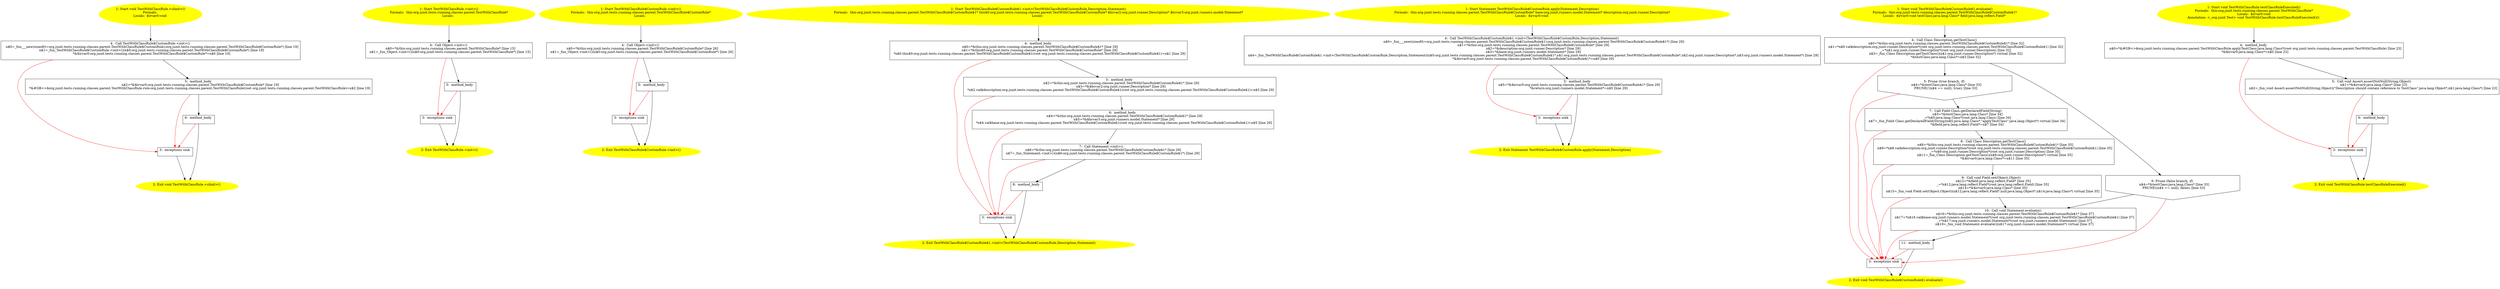 /* @generated */
digraph cfg {
"org.junit.tests.running.classes.parent.TestWithClassRule.<clinit>():void.afe8e0651e88f96466392c284a4067b4_1" [label="1: Start void TestWithClassRule.<clinit>()\nFormals: \nLocals:  $irvar0:void \n  " color=yellow style=filled]
	

	 "org.junit.tests.running.classes.parent.TestWithClassRule.<clinit>():void.afe8e0651e88f96466392c284a4067b4_1" -> "org.junit.tests.running.classes.parent.TestWithClassRule.<clinit>():void.afe8e0651e88f96466392c284a4067b4_4" ;
"org.junit.tests.running.classes.parent.TestWithClassRule.<clinit>():void.afe8e0651e88f96466392c284a4067b4_2" [label="2: Exit void TestWithClassRule.<clinit>() \n  " color=yellow style=filled]
	

"org.junit.tests.running.classes.parent.TestWithClassRule.<clinit>():void.afe8e0651e88f96466392c284a4067b4_3" [label="3:  exceptions sink \n  " shape="box"]
	

	 "org.junit.tests.running.classes.parent.TestWithClassRule.<clinit>():void.afe8e0651e88f96466392c284a4067b4_3" -> "org.junit.tests.running.classes.parent.TestWithClassRule.<clinit>():void.afe8e0651e88f96466392c284a4067b4_2" ;
"org.junit.tests.running.classes.parent.TestWithClassRule.<clinit>():void.afe8e0651e88f96466392c284a4067b4_4" [label="4:  Call TestWithClassRule$CustomRule.<init>() \n   n$0=_fun___new(sizeof(t=org.junit.tests.running.classes.parent.TestWithClassRule$CustomRule):org.junit.tests.running.classes.parent.TestWithClassRule$CustomRule*) [line 19]\n  n$1=_fun_TestWithClassRule$CustomRule.<init>()(n$0:org.junit.tests.running.classes.parent.TestWithClassRule$CustomRule*) [line 19]\n  *&$irvar0:org.junit.tests.running.classes.parent.TestWithClassRule$CustomRule*=n$0 [line 19]\n " shape="box"]
	

	 "org.junit.tests.running.classes.parent.TestWithClassRule.<clinit>():void.afe8e0651e88f96466392c284a4067b4_4" -> "org.junit.tests.running.classes.parent.TestWithClassRule.<clinit>():void.afe8e0651e88f96466392c284a4067b4_5" ;
	 "org.junit.tests.running.classes.parent.TestWithClassRule.<clinit>():void.afe8e0651e88f96466392c284a4067b4_4" -> "org.junit.tests.running.classes.parent.TestWithClassRule.<clinit>():void.afe8e0651e88f96466392c284a4067b4_3" [color="red" ];
"org.junit.tests.running.classes.parent.TestWithClassRule.<clinit>():void.afe8e0651e88f96466392c284a4067b4_5" [label="5:  method_body \n   n$2=*&$irvar0:org.junit.tests.running.classes.parent.TestWithClassRule$CustomRule* [line 19]\n  *&#GB<>$org.junit.tests.running.classes.parent.TestWithClassRule.rule:org.junit.tests.running.classes.parent.TestWithClassRule(root org.junit.tests.running.classes.parent.TestWithClassRule)=n$2 [line 19]\n " shape="box"]
	

	 "org.junit.tests.running.classes.parent.TestWithClassRule.<clinit>():void.afe8e0651e88f96466392c284a4067b4_5" -> "org.junit.tests.running.classes.parent.TestWithClassRule.<clinit>():void.afe8e0651e88f96466392c284a4067b4_6" ;
	 "org.junit.tests.running.classes.parent.TestWithClassRule.<clinit>():void.afe8e0651e88f96466392c284a4067b4_5" -> "org.junit.tests.running.classes.parent.TestWithClassRule.<clinit>():void.afe8e0651e88f96466392c284a4067b4_3" [color="red" ];
"org.junit.tests.running.classes.parent.TestWithClassRule.<clinit>():void.afe8e0651e88f96466392c284a4067b4_6" [label="6:  method_body \n  " shape="box"]
	

	 "org.junit.tests.running.classes.parent.TestWithClassRule.<clinit>():void.afe8e0651e88f96466392c284a4067b4_6" -> "org.junit.tests.running.classes.parent.TestWithClassRule.<clinit>():void.afe8e0651e88f96466392c284a4067b4_2" ;
	 "org.junit.tests.running.classes.parent.TestWithClassRule.<clinit>():void.afe8e0651e88f96466392c284a4067b4_6" -> "org.junit.tests.running.classes.parent.TestWithClassRule.<clinit>():void.afe8e0651e88f96466392c284a4067b4_3" [color="red" ];
"org.junit.tests.running.classes.parent.TestWithClassRule.<init>().e39247e12c78142b29d74e56772fb8dd_1" [label="1: Start TestWithClassRule.<init>()\nFormals:  this:org.junit.tests.running.classes.parent.TestWithClassRule*\nLocals:  \n  " color=yellow style=filled]
	

	 "org.junit.tests.running.classes.parent.TestWithClassRule.<init>().e39247e12c78142b29d74e56772fb8dd_1" -> "org.junit.tests.running.classes.parent.TestWithClassRule.<init>().e39247e12c78142b29d74e56772fb8dd_4" ;
"org.junit.tests.running.classes.parent.TestWithClassRule.<init>().e39247e12c78142b29d74e56772fb8dd_2" [label="2: Exit TestWithClassRule.<init>() \n  " color=yellow style=filled]
	

"org.junit.tests.running.classes.parent.TestWithClassRule.<init>().e39247e12c78142b29d74e56772fb8dd_3" [label="3:  exceptions sink \n  " shape="box"]
	

	 "org.junit.tests.running.classes.parent.TestWithClassRule.<init>().e39247e12c78142b29d74e56772fb8dd_3" -> "org.junit.tests.running.classes.parent.TestWithClassRule.<init>().e39247e12c78142b29d74e56772fb8dd_2" ;
"org.junit.tests.running.classes.parent.TestWithClassRule.<init>().e39247e12c78142b29d74e56772fb8dd_4" [label="4:  Call Object.<init>() \n   n$0=*&this:org.junit.tests.running.classes.parent.TestWithClassRule* [line 15]\n  n$1=_fun_Object.<init>()(n$0:org.junit.tests.running.classes.parent.TestWithClassRule*) [line 15]\n " shape="box"]
	

	 "org.junit.tests.running.classes.parent.TestWithClassRule.<init>().e39247e12c78142b29d74e56772fb8dd_4" -> "org.junit.tests.running.classes.parent.TestWithClassRule.<init>().e39247e12c78142b29d74e56772fb8dd_5" ;
	 "org.junit.tests.running.classes.parent.TestWithClassRule.<init>().e39247e12c78142b29d74e56772fb8dd_4" -> "org.junit.tests.running.classes.parent.TestWithClassRule.<init>().e39247e12c78142b29d74e56772fb8dd_3" [color="red" ];
"org.junit.tests.running.classes.parent.TestWithClassRule.<init>().e39247e12c78142b29d74e56772fb8dd_5" [label="5:  method_body \n  " shape="box"]
	

	 "org.junit.tests.running.classes.parent.TestWithClassRule.<init>().e39247e12c78142b29d74e56772fb8dd_5" -> "org.junit.tests.running.classes.parent.TestWithClassRule.<init>().e39247e12c78142b29d74e56772fb8dd_2" ;
	 "org.junit.tests.running.classes.parent.TestWithClassRule.<init>().e39247e12c78142b29d74e56772fb8dd_5" -> "org.junit.tests.running.classes.parent.TestWithClassRule.<init>().e39247e12c78142b29d74e56772fb8dd_3" [color="red" ];
"org.junit.tests.running.classes.parent.TestWithClassRule$CustomRule.<init>().cee0feec16ec5c9049098ee05b339348_1" [label="1: Start TestWithClassRule$CustomRule.<init>()\nFormals:  this:org.junit.tests.running.classes.parent.TestWithClassRule$CustomRule*\nLocals:  \n  " color=yellow style=filled]
	

	 "org.junit.tests.running.classes.parent.TestWithClassRule$CustomRule.<init>().cee0feec16ec5c9049098ee05b339348_1" -> "org.junit.tests.running.classes.parent.TestWithClassRule$CustomRule.<init>().cee0feec16ec5c9049098ee05b339348_4" ;
"org.junit.tests.running.classes.parent.TestWithClassRule$CustomRule.<init>().cee0feec16ec5c9049098ee05b339348_2" [label="2: Exit TestWithClassRule$CustomRule.<init>() \n  " color=yellow style=filled]
	

"org.junit.tests.running.classes.parent.TestWithClassRule$CustomRule.<init>().cee0feec16ec5c9049098ee05b339348_3" [label="3:  exceptions sink \n  " shape="box"]
	

	 "org.junit.tests.running.classes.parent.TestWithClassRule$CustomRule.<init>().cee0feec16ec5c9049098ee05b339348_3" -> "org.junit.tests.running.classes.parent.TestWithClassRule$CustomRule.<init>().cee0feec16ec5c9049098ee05b339348_2" ;
"org.junit.tests.running.classes.parent.TestWithClassRule$CustomRule.<init>().cee0feec16ec5c9049098ee05b339348_4" [label="4:  Call Object.<init>() \n   n$0=*&this:org.junit.tests.running.classes.parent.TestWithClassRule$CustomRule* [line 26]\n  n$1=_fun_Object.<init>()(n$0:org.junit.tests.running.classes.parent.TestWithClassRule$CustomRule*) [line 26]\n " shape="box"]
	

	 "org.junit.tests.running.classes.parent.TestWithClassRule$CustomRule.<init>().cee0feec16ec5c9049098ee05b339348_4" -> "org.junit.tests.running.classes.parent.TestWithClassRule$CustomRule.<init>().cee0feec16ec5c9049098ee05b339348_5" ;
	 "org.junit.tests.running.classes.parent.TestWithClassRule$CustomRule.<init>().cee0feec16ec5c9049098ee05b339348_4" -> "org.junit.tests.running.classes.parent.TestWithClassRule$CustomRule.<init>().cee0feec16ec5c9049098ee05b339348_3" [color="red" ];
"org.junit.tests.running.classes.parent.TestWithClassRule$CustomRule.<init>().cee0feec16ec5c9049098ee05b339348_5" [label="5:  method_body \n  " shape="box"]
	

	 "org.junit.tests.running.classes.parent.TestWithClassRule$CustomRule.<init>().cee0feec16ec5c9049098ee05b339348_5" -> "org.junit.tests.running.classes.parent.TestWithClassRule$CustomRule.<init>().cee0feec16ec5c9049098ee05b339348_2" ;
	 "org.junit.tests.running.classes.parent.TestWithClassRule$CustomRule.<init>().cee0feec16ec5c9049098ee05b339348_5" -> "org.junit.tests.running.classes.parent.TestWithClassRule$CustomRule.<init>().cee0feec16ec5c9049098ee05b339348_3" [color="red" ];
"org.junit.tests.running.classes.parent.TestWithClassRule$CustomRule$1.<init>(org.junit.tests.running.f04fd5d2e7cad70940e1a6d24684f9c8_1" [label="1: Start TestWithClassRule$CustomRule$1.<init>(TestWithClassRule$CustomRule,Description,Statement)\nFormals:  this:org.junit.tests.running.classes.parent.TestWithClassRule$CustomRule$1* this$0:org.junit.tests.running.classes.parent.TestWithClassRule$CustomRule* $bcvar2:org.junit.runner.Description* $bcvar3:org.junit.runners.model.Statement*\nLocals:  \n  " color=yellow style=filled]
	

	 "org.junit.tests.running.classes.parent.TestWithClassRule$CustomRule$1.<init>(org.junit.tests.running.f04fd5d2e7cad70940e1a6d24684f9c8_1" -> "org.junit.tests.running.classes.parent.TestWithClassRule$CustomRule$1.<init>(org.junit.tests.running.f04fd5d2e7cad70940e1a6d24684f9c8_4" ;
"org.junit.tests.running.classes.parent.TestWithClassRule$CustomRule$1.<init>(org.junit.tests.running.f04fd5d2e7cad70940e1a6d24684f9c8_2" [label="2: Exit TestWithClassRule$CustomRule$1.<init>(TestWithClassRule$CustomRule,Description,Statement) \n  " color=yellow style=filled]
	

"org.junit.tests.running.classes.parent.TestWithClassRule$CustomRule$1.<init>(org.junit.tests.running.f04fd5d2e7cad70940e1a6d24684f9c8_3" [label="3:  exceptions sink \n  " shape="box"]
	

	 "org.junit.tests.running.classes.parent.TestWithClassRule$CustomRule$1.<init>(org.junit.tests.running.f04fd5d2e7cad70940e1a6d24684f9c8_3" -> "org.junit.tests.running.classes.parent.TestWithClassRule$CustomRule$1.<init>(org.junit.tests.running.f04fd5d2e7cad70940e1a6d24684f9c8_2" ;
"org.junit.tests.running.classes.parent.TestWithClassRule$CustomRule$1.<init>(org.junit.tests.running.f04fd5d2e7cad70940e1a6d24684f9c8_4" [label="4:  method_body \n   n$0=*&this:org.junit.tests.running.classes.parent.TestWithClassRule$CustomRule$1* [line 29]\n  n$1=*&this$0:org.junit.tests.running.classes.parent.TestWithClassRule$CustomRule* [line 29]\n  *n$0.this$0:org.junit.tests.running.classes.parent.TestWithClassRule$CustomRule$1(root org.junit.tests.running.classes.parent.TestWithClassRule$CustomRule$1)=n$1 [line 29]\n " shape="box"]
	

	 "org.junit.tests.running.classes.parent.TestWithClassRule$CustomRule$1.<init>(org.junit.tests.running.f04fd5d2e7cad70940e1a6d24684f9c8_4" -> "org.junit.tests.running.classes.parent.TestWithClassRule$CustomRule$1.<init>(org.junit.tests.running.f04fd5d2e7cad70940e1a6d24684f9c8_5" ;
	 "org.junit.tests.running.classes.parent.TestWithClassRule$CustomRule$1.<init>(org.junit.tests.running.f04fd5d2e7cad70940e1a6d24684f9c8_4" -> "org.junit.tests.running.classes.parent.TestWithClassRule$CustomRule$1.<init>(org.junit.tests.running.f04fd5d2e7cad70940e1a6d24684f9c8_3" [color="red" ];
"org.junit.tests.running.classes.parent.TestWithClassRule$CustomRule$1.<init>(org.junit.tests.running.f04fd5d2e7cad70940e1a6d24684f9c8_5" [label="5:  method_body \n   n$2=*&this:org.junit.tests.running.classes.parent.TestWithClassRule$CustomRule$1* [line 29]\n  n$3=*&$bcvar2:org.junit.runner.Description* [line 29]\n  *n$2.val$description:org.junit.tests.running.classes.parent.TestWithClassRule$CustomRule$1(root org.junit.tests.running.classes.parent.TestWithClassRule$CustomRule$1)=n$3 [line 29]\n " shape="box"]
	

	 "org.junit.tests.running.classes.parent.TestWithClassRule$CustomRule$1.<init>(org.junit.tests.running.f04fd5d2e7cad70940e1a6d24684f9c8_5" -> "org.junit.tests.running.classes.parent.TestWithClassRule$CustomRule$1.<init>(org.junit.tests.running.f04fd5d2e7cad70940e1a6d24684f9c8_6" ;
	 "org.junit.tests.running.classes.parent.TestWithClassRule$CustomRule$1.<init>(org.junit.tests.running.f04fd5d2e7cad70940e1a6d24684f9c8_5" -> "org.junit.tests.running.classes.parent.TestWithClassRule$CustomRule$1.<init>(org.junit.tests.running.f04fd5d2e7cad70940e1a6d24684f9c8_3" [color="red" ];
"org.junit.tests.running.classes.parent.TestWithClassRule$CustomRule$1.<init>(org.junit.tests.running.f04fd5d2e7cad70940e1a6d24684f9c8_6" [label="6:  method_body \n   n$4=*&this:org.junit.tests.running.classes.parent.TestWithClassRule$CustomRule$1* [line 29]\n  n$5=*&$bcvar3:org.junit.runners.model.Statement* [line 29]\n  *n$4.val$base:org.junit.tests.running.classes.parent.TestWithClassRule$CustomRule$1(root org.junit.tests.running.classes.parent.TestWithClassRule$CustomRule$1)=n$5 [line 29]\n " shape="box"]
	

	 "org.junit.tests.running.classes.parent.TestWithClassRule$CustomRule$1.<init>(org.junit.tests.running.f04fd5d2e7cad70940e1a6d24684f9c8_6" -> "org.junit.tests.running.classes.parent.TestWithClassRule$CustomRule$1.<init>(org.junit.tests.running.f04fd5d2e7cad70940e1a6d24684f9c8_7" ;
	 "org.junit.tests.running.classes.parent.TestWithClassRule$CustomRule$1.<init>(org.junit.tests.running.f04fd5d2e7cad70940e1a6d24684f9c8_6" -> "org.junit.tests.running.classes.parent.TestWithClassRule$CustomRule$1.<init>(org.junit.tests.running.f04fd5d2e7cad70940e1a6d24684f9c8_3" [color="red" ];
"org.junit.tests.running.classes.parent.TestWithClassRule$CustomRule$1.<init>(org.junit.tests.running.f04fd5d2e7cad70940e1a6d24684f9c8_7" [label="7:  Call Statement.<init>() \n   n$6=*&this:org.junit.tests.running.classes.parent.TestWithClassRule$CustomRule$1* [line 29]\n  n$7=_fun_Statement.<init>()(n$6:org.junit.tests.running.classes.parent.TestWithClassRule$CustomRule$1*) [line 29]\n " shape="box"]
	

	 "org.junit.tests.running.classes.parent.TestWithClassRule$CustomRule$1.<init>(org.junit.tests.running.f04fd5d2e7cad70940e1a6d24684f9c8_7" -> "org.junit.tests.running.classes.parent.TestWithClassRule$CustomRule$1.<init>(org.junit.tests.running.f04fd5d2e7cad70940e1a6d24684f9c8_8" ;
	 "org.junit.tests.running.classes.parent.TestWithClassRule$CustomRule$1.<init>(org.junit.tests.running.f04fd5d2e7cad70940e1a6d24684f9c8_7" -> "org.junit.tests.running.classes.parent.TestWithClassRule$CustomRule$1.<init>(org.junit.tests.running.f04fd5d2e7cad70940e1a6d24684f9c8_3" [color="red" ];
"org.junit.tests.running.classes.parent.TestWithClassRule$CustomRule$1.<init>(org.junit.tests.running.f04fd5d2e7cad70940e1a6d24684f9c8_8" [label="8:  method_body \n  " shape="box"]
	

	 "org.junit.tests.running.classes.parent.TestWithClassRule$CustomRule$1.<init>(org.junit.tests.running.f04fd5d2e7cad70940e1a6d24684f9c8_8" -> "org.junit.tests.running.classes.parent.TestWithClassRule$CustomRule$1.<init>(org.junit.tests.running.f04fd5d2e7cad70940e1a6d24684f9c8_2" ;
	 "org.junit.tests.running.classes.parent.TestWithClassRule$CustomRule$1.<init>(org.junit.tests.running.f04fd5d2e7cad70940e1a6d24684f9c8_8" -> "org.junit.tests.running.classes.parent.TestWithClassRule$CustomRule$1.<init>(org.junit.tests.running.f04fd5d2e7cad70940e1a6d24684f9c8_3" [color="red" ];
"org.junit.tests.running.classes.parent.TestWithClassRule$CustomRule.apply(org.junit.runners.model.St.6a6a2e0fdcb6fc73c9f3f63883ed9a25_1" [label="1: Start Statement TestWithClassRule$CustomRule.apply(Statement,Description)\nFormals:  this:org.junit.tests.running.classes.parent.TestWithClassRule$CustomRule* base:org.junit.runners.model.Statement* description:org.junit.runner.Description*\nLocals:  $irvar0:void \n  " color=yellow style=filled]
	

	 "org.junit.tests.running.classes.parent.TestWithClassRule$CustomRule.apply(org.junit.runners.model.St.6a6a2e0fdcb6fc73c9f3f63883ed9a25_1" -> "org.junit.tests.running.classes.parent.TestWithClassRule$CustomRule.apply(org.junit.runners.model.St.6a6a2e0fdcb6fc73c9f3f63883ed9a25_4" ;
"org.junit.tests.running.classes.parent.TestWithClassRule$CustomRule.apply(org.junit.runners.model.St.6a6a2e0fdcb6fc73c9f3f63883ed9a25_2" [label="2: Exit Statement TestWithClassRule$CustomRule.apply(Statement,Description) \n  " color=yellow style=filled]
	

"org.junit.tests.running.classes.parent.TestWithClassRule$CustomRule.apply(org.junit.runners.model.St.6a6a2e0fdcb6fc73c9f3f63883ed9a25_3" [label="3:  exceptions sink \n  " shape="box"]
	

	 "org.junit.tests.running.classes.parent.TestWithClassRule$CustomRule.apply(org.junit.runners.model.St.6a6a2e0fdcb6fc73c9f3f63883ed9a25_3" -> "org.junit.tests.running.classes.parent.TestWithClassRule$CustomRule.apply(org.junit.runners.model.St.6a6a2e0fdcb6fc73c9f3f63883ed9a25_2" ;
"org.junit.tests.running.classes.parent.TestWithClassRule$CustomRule.apply(org.junit.runners.model.St.6a6a2e0fdcb6fc73c9f3f63883ed9a25_4" [label="4:  Call TestWithClassRule$CustomRule$1.<init>(TestWithClassRule$CustomRule,Description,Statement) \n   n$0=_fun___new(sizeof(t=org.junit.tests.running.classes.parent.TestWithClassRule$CustomRule$1):org.junit.tests.running.classes.parent.TestWithClassRule$CustomRule$1*) [line 29]\n  n$1=*&this:org.junit.tests.running.classes.parent.TestWithClassRule$CustomRule* [line 29]\n  n$2=*&description:org.junit.runner.Description* [line 29]\n  n$3=*&base:org.junit.runners.model.Statement* [line 29]\n  n$4=_fun_TestWithClassRule$CustomRule$1.<init>(TestWithClassRule$CustomRule,Description,Statement)(n$0:org.junit.tests.running.classes.parent.TestWithClassRule$CustomRule$1*,n$1:org.junit.tests.running.classes.parent.TestWithClassRule$CustomRule*,n$2:org.junit.runner.Description*,n$3:org.junit.runners.model.Statement*) [line 29]\n  *&$irvar0:org.junit.tests.running.classes.parent.TestWithClassRule$CustomRule$1*=n$0 [line 29]\n " shape="box"]
	

	 "org.junit.tests.running.classes.parent.TestWithClassRule$CustomRule.apply(org.junit.runners.model.St.6a6a2e0fdcb6fc73c9f3f63883ed9a25_4" -> "org.junit.tests.running.classes.parent.TestWithClassRule$CustomRule.apply(org.junit.runners.model.St.6a6a2e0fdcb6fc73c9f3f63883ed9a25_5" ;
	 "org.junit.tests.running.classes.parent.TestWithClassRule$CustomRule.apply(org.junit.runners.model.St.6a6a2e0fdcb6fc73c9f3f63883ed9a25_4" -> "org.junit.tests.running.classes.parent.TestWithClassRule$CustomRule.apply(org.junit.runners.model.St.6a6a2e0fdcb6fc73c9f3f63883ed9a25_3" [color="red" ];
"org.junit.tests.running.classes.parent.TestWithClassRule$CustomRule.apply(org.junit.runners.model.St.6a6a2e0fdcb6fc73c9f3f63883ed9a25_5" [label="5:  method_body \n   n$5=*&$irvar0:org.junit.tests.running.classes.parent.TestWithClassRule$CustomRule$1* [line 29]\n  *&return:org.junit.runners.model.Statement*=n$5 [line 29]\n " shape="box"]
	

	 "org.junit.tests.running.classes.parent.TestWithClassRule$CustomRule.apply(org.junit.runners.model.St.6a6a2e0fdcb6fc73c9f3f63883ed9a25_5" -> "org.junit.tests.running.classes.parent.TestWithClassRule$CustomRule.apply(org.junit.runners.model.St.6a6a2e0fdcb6fc73c9f3f63883ed9a25_2" ;
	 "org.junit.tests.running.classes.parent.TestWithClassRule$CustomRule.apply(org.junit.runners.model.St.6a6a2e0fdcb6fc73c9f3f63883ed9a25_5" -> "org.junit.tests.running.classes.parent.TestWithClassRule$CustomRule.apply(org.junit.runners.model.St.6a6a2e0fdcb6fc73c9f3f63883ed9a25_3" [color="red" ];
"org.junit.tests.running.classes.parent.TestWithClassRule$CustomRule$1.evaluate():void.93f06f44c4f5c642c7175d2e1d04fcdf_1" [label="1: Start void TestWithClassRule$CustomRule$1.evaluate()\nFormals:  this:org.junit.tests.running.classes.parent.TestWithClassRule$CustomRule$1*\nLocals:  $irvar0:void testClass:java.lang.Class* field:java.lang.reflect.Field* \n  " color=yellow style=filled]
	

	 "org.junit.tests.running.classes.parent.TestWithClassRule$CustomRule$1.evaluate():void.93f06f44c4f5c642c7175d2e1d04fcdf_1" -> "org.junit.tests.running.classes.parent.TestWithClassRule$CustomRule$1.evaluate():void.93f06f44c4f5c642c7175d2e1d04fcdf_4" ;
"org.junit.tests.running.classes.parent.TestWithClassRule$CustomRule$1.evaluate():void.93f06f44c4f5c642c7175d2e1d04fcdf_2" [label="2: Exit void TestWithClassRule$CustomRule$1.evaluate() \n  " color=yellow style=filled]
	

"org.junit.tests.running.classes.parent.TestWithClassRule$CustomRule$1.evaluate():void.93f06f44c4f5c642c7175d2e1d04fcdf_3" [label="3:  exceptions sink \n  " shape="box"]
	

	 "org.junit.tests.running.classes.parent.TestWithClassRule$CustomRule$1.evaluate():void.93f06f44c4f5c642c7175d2e1d04fcdf_3" -> "org.junit.tests.running.classes.parent.TestWithClassRule$CustomRule$1.evaluate():void.93f06f44c4f5c642c7175d2e1d04fcdf_2" ;
"org.junit.tests.running.classes.parent.TestWithClassRule$CustomRule$1.evaluate():void.93f06f44c4f5c642c7175d2e1d04fcdf_4" [label="4:  Call Class Description.getTestClass() \n   n$0=*&this:org.junit.tests.running.classes.parent.TestWithClassRule$CustomRule$1* [line 32]\n  n$1=*n$0.val$description:org.junit.runner.Description*(root org.junit.tests.running.classes.parent.TestWithClassRule$CustomRule$1) [line 32]\n  _=*n$1:org.junit.runner.Description*(root org.junit.runner.Description) [line 32]\n  n$3=_fun_Class Description.getTestClass()(n$1:org.junit.runner.Description*) virtual [line 32]\n  *&testClass:java.lang.Class*=n$3 [line 32]\n " shape="box"]
	

	 "org.junit.tests.running.classes.parent.TestWithClassRule$CustomRule$1.evaluate():void.93f06f44c4f5c642c7175d2e1d04fcdf_4" -> "org.junit.tests.running.classes.parent.TestWithClassRule$CustomRule$1.evaluate():void.93f06f44c4f5c642c7175d2e1d04fcdf_5" ;
	 "org.junit.tests.running.classes.parent.TestWithClassRule$CustomRule$1.evaluate():void.93f06f44c4f5c642c7175d2e1d04fcdf_4" -> "org.junit.tests.running.classes.parent.TestWithClassRule$CustomRule$1.evaluate():void.93f06f44c4f5c642c7175d2e1d04fcdf_6" ;
	 "org.junit.tests.running.classes.parent.TestWithClassRule$CustomRule$1.evaluate():void.93f06f44c4f5c642c7175d2e1d04fcdf_4" -> "org.junit.tests.running.classes.parent.TestWithClassRule$CustomRule$1.evaluate():void.93f06f44c4f5c642c7175d2e1d04fcdf_3" [color="red" ];
"org.junit.tests.running.classes.parent.TestWithClassRule$CustomRule$1.evaluate():void.93f06f44c4f5c642c7175d2e1d04fcdf_5" [label="5: Prune (true branch, if) \n   n$4=*&testClass:java.lang.Class* [line 33]\n  PRUNE(!(n$4 == null), true); [line 33]\n " shape="invhouse"]
	

	 "org.junit.tests.running.classes.parent.TestWithClassRule$CustomRule$1.evaluate():void.93f06f44c4f5c642c7175d2e1d04fcdf_5" -> "org.junit.tests.running.classes.parent.TestWithClassRule$CustomRule$1.evaluate():void.93f06f44c4f5c642c7175d2e1d04fcdf_7" ;
	 "org.junit.tests.running.classes.parent.TestWithClassRule$CustomRule$1.evaluate():void.93f06f44c4f5c642c7175d2e1d04fcdf_5" -> "org.junit.tests.running.classes.parent.TestWithClassRule$CustomRule$1.evaluate():void.93f06f44c4f5c642c7175d2e1d04fcdf_3" [color="red" ];
"org.junit.tests.running.classes.parent.TestWithClassRule$CustomRule$1.evaluate():void.93f06f44c4f5c642c7175d2e1d04fcdf_6" [label="6: Prune (false branch, if) \n   n$4=*&testClass:java.lang.Class* [line 33]\n  PRUNE((n$4 == null), false); [line 33]\n " shape="invhouse"]
	

	 "org.junit.tests.running.classes.parent.TestWithClassRule$CustomRule$1.evaluate():void.93f06f44c4f5c642c7175d2e1d04fcdf_6" -> "org.junit.tests.running.classes.parent.TestWithClassRule$CustomRule$1.evaluate():void.93f06f44c4f5c642c7175d2e1d04fcdf_10" ;
	 "org.junit.tests.running.classes.parent.TestWithClassRule$CustomRule$1.evaluate():void.93f06f44c4f5c642c7175d2e1d04fcdf_6" -> "org.junit.tests.running.classes.parent.TestWithClassRule$CustomRule$1.evaluate():void.93f06f44c4f5c642c7175d2e1d04fcdf_3" [color="red" ];
"org.junit.tests.running.classes.parent.TestWithClassRule$CustomRule$1.evaluate():void.93f06f44c4f5c642c7175d2e1d04fcdf_7" [label="7:  Call Field Class.getDeclaredField(String) \n   n$5=*&testClass:java.lang.Class* [line 34]\n  _=*n$5:java.lang.Class*(root java.lang.Class) [line 34]\n  n$7=_fun_Field Class.getDeclaredField(String)(n$5:java.lang.Class*,\"applyTestClass\":java.lang.Object*) virtual [line 34]\n  *&field:java.lang.reflect.Field*=n$7 [line 34]\n " shape="box"]
	

	 "org.junit.tests.running.classes.parent.TestWithClassRule$CustomRule$1.evaluate():void.93f06f44c4f5c642c7175d2e1d04fcdf_7" -> "org.junit.tests.running.classes.parent.TestWithClassRule$CustomRule$1.evaluate():void.93f06f44c4f5c642c7175d2e1d04fcdf_8" ;
	 "org.junit.tests.running.classes.parent.TestWithClassRule$CustomRule$1.evaluate():void.93f06f44c4f5c642c7175d2e1d04fcdf_7" -> "org.junit.tests.running.classes.parent.TestWithClassRule$CustomRule$1.evaluate():void.93f06f44c4f5c642c7175d2e1d04fcdf_3" [color="red" ];
"org.junit.tests.running.classes.parent.TestWithClassRule$CustomRule$1.evaluate():void.93f06f44c4f5c642c7175d2e1d04fcdf_8" [label="8:  Call Class Description.getTestClass() \n   n$8=*&this:org.junit.tests.running.classes.parent.TestWithClassRule$CustomRule$1* [line 35]\n  n$9=*n$8.val$description:org.junit.runner.Description*(root org.junit.tests.running.classes.parent.TestWithClassRule$CustomRule$1) [line 35]\n  _=*n$9:org.junit.runner.Description*(root org.junit.runner.Description) [line 35]\n  n$11=_fun_Class Description.getTestClass()(n$9:org.junit.runner.Description*) virtual [line 35]\n  *&$irvar0:java.lang.Class*=n$11 [line 35]\n " shape="box"]
	

	 "org.junit.tests.running.classes.parent.TestWithClassRule$CustomRule$1.evaluate():void.93f06f44c4f5c642c7175d2e1d04fcdf_8" -> "org.junit.tests.running.classes.parent.TestWithClassRule$CustomRule$1.evaluate():void.93f06f44c4f5c642c7175d2e1d04fcdf_9" ;
	 "org.junit.tests.running.classes.parent.TestWithClassRule$CustomRule$1.evaluate():void.93f06f44c4f5c642c7175d2e1d04fcdf_8" -> "org.junit.tests.running.classes.parent.TestWithClassRule$CustomRule$1.evaluate():void.93f06f44c4f5c642c7175d2e1d04fcdf_3" [color="red" ];
"org.junit.tests.running.classes.parent.TestWithClassRule$CustomRule$1.evaluate():void.93f06f44c4f5c642c7175d2e1d04fcdf_9" [label="9:  Call void Field.set(Object,Object) \n   n$12=*&field:java.lang.reflect.Field* [line 35]\n  _=*n$12:java.lang.reflect.Field*(root java.lang.reflect.Field) [line 35]\n  n$14=*&$irvar0:java.lang.Class* [line 35]\n  n$15=_fun_void Field.set(Object,Object)(n$12:java.lang.reflect.Field*,null:java.lang.Object*,n$14:java.lang.Class*) virtual [line 35]\n " shape="box"]
	

	 "org.junit.tests.running.classes.parent.TestWithClassRule$CustomRule$1.evaluate():void.93f06f44c4f5c642c7175d2e1d04fcdf_9" -> "org.junit.tests.running.classes.parent.TestWithClassRule$CustomRule$1.evaluate():void.93f06f44c4f5c642c7175d2e1d04fcdf_10" ;
	 "org.junit.tests.running.classes.parent.TestWithClassRule$CustomRule$1.evaluate():void.93f06f44c4f5c642c7175d2e1d04fcdf_9" -> "org.junit.tests.running.classes.parent.TestWithClassRule$CustomRule$1.evaluate():void.93f06f44c4f5c642c7175d2e1d04fcdf_3" [color="red" ];
"org.junit.tests.running.classes.parent.TestWithClassRule$CustomRule$1.evaluate():void.93f06f44c4f5c642c7175d2e1d04fcdf_10" [label="10:  Call void Statement.evaluate() \n   n$16=*&this:org.junit.tests.running.classes.parent.TestWithClassRule$CustomRule$1* [line 37]\n  n$17=*n$16.val$base:org.junit.runners.model.Statement*(root org.junit.tests.running.classes.parent.TestWithClassRule$CustomRule$1) [line 37]\n  _=*n$17:org.junit.runners.model.Statement*(root org.junit.runners.model.Statement) [line 37]\n  n$19=_fun_void Statement.evaluate()(n$17:org.junit.runners.model.Statement*) virtual [line 37]\n " shape="box"]
	

	 "org.junit.tests.running.classes.parent.TestWithClassRule$CustomRule$1.evaluate():void.93f06f44c4f5c642c7175d2e1d04fcdf_10" -> "org.junit.tests.running.classes.parent.TestWithClassRule$CustomRule$1.evaluate():void.93f06f44c4f5c642c7175d2e1d04fcdf_11" ;
	 "org.junit.tests.running.classes.parent.TestWithClassRule$CustomRule$1.evaluate():void.93f06f44c4f5c642c7175d2e1d04fcdf_10" -> "org.junit.tests.running.classes.parent.TestWithClassRule$CustomRule$1.evaluate():void.93f06f44c4f5c642c7175d2e1d04fcdf_3" [color="red" ];
"org.junit.tests.running.classes.parent.TestWithClassRule$CustomRule$1.evaluate():void.93f06f44c4f5c642c7175d2e1d04fcdf_11" [label="11:  method_body \n  " shape="box"]
	

	 "org.junit.tests.running.classes.parent.TestWithClassRule$CustomRule$1.evaluate():void.93f06f44c4f5c642c7175d2e1d04fcdf_11" -> "org.junit.tests.running.classes.parent.TestWithClassRule$CustomRule$1.evaluate():void.93f06f44c4f5c642c7175d2e1d04fcdf_2" ;
	 "org.junit.tests.running.classes.parent.TestWithClassRule$CustomRule$1.evaluate():void.93f06f44c4f5c642c7175d2e1d04fcdf_11" -> "org.junit.tests.running.classes.parent.TestWithClassRule$CustomRule$1.evaluate():void.93f06f44c4f5c642c7175d2e1d04fcdf_3" [color="red" ];
"org.junit.tests.running.classes.parent.TestWithClassRule.testClassRuleExecuted():void.882ace112c05a155500b9b5c42337e8a_1" [label="1: Start void TestWithClassRule.testClassRuleExecuted()\nFormals:  this:org.junit.tests.running.classes.parent.TestWithClassRule*\nLocals:  $irvar0:void\nAnnotation: <_org.junit.Test> void TestWithClassRule.testClassRuleExecuted()() \n  " color=yellow style=filled]
	

	 "org.junit.tests.running.classes.parent.TestWithClassRule.testClassRuleExecuted():void.882ace112c05a155500b9b5c42337e8a_1" -> "org.junit.tests.running.classes.parent.TestWithClassRule.testClassRuleExecuted():void.882ace112c05a155500b9b5c42337e8a_4" ;
"org.junit.tests.running.classes.parent.TestWithClassRule.testClassRuleExecuted():void.882ace112c05a155500b9b5c42337e8a_2" [label="2: Exit void TestWithClassRule.testClassRuleExecuted() \n  " color=yellow style=filled]
	

"org.junit.tests.running.classes.parent.TestWithClassRule.testClassRuleExecuted():void.882ace112c05a155500b9b5c42337e8a_3" [label="3:  exceptions sink \n  " shape="box"]
	

	 "org.junit.tests.running.classes.parent.TestWithClassRule.testClassRuleExecuted():void.882ace112c05a155500b9b5c42337e8a_3" -> "org.junit.tests.running.classes.parent.TestWithClassRule.testClassRuleExecuted():void.882ace112c05a155500b9b5c42337e8a_2" ;
"org.junit.tests.running.classes.parent.TestWithClassRule.testClassRuleExecuted():void.882ace112c05a155500b9b5c42337e8a_4" [label="4:  method_body \n   n$0=*&#GB<>$org.junit.tests.running.classes.parent.TestWithClassRule.applyTestClass:java.lang.Class*(root org.junit.tests.running.classes.parent.TestWithClassRule) [line 23]\n  *&$irvar0:java.lang.Class*=n$0 [line 23]\n " shape="box"]
	

	 "org.junit.tests.running.classes.parent.TestWithClassRule.testClassRuleExecuted():void.882ace112c05a155500b9b5c42337e8a_4" -> "org.junit.tests.running.classes.parent.TestWithClassRule.testClassRuleExecuted():void.882ace112c05a155500b9b5c42337e8a_5" ;
	 "org.junit.tests.running.classes.parent.TestWithClassRule.testClassRuleExecuted():void.882ace112c05a155500b9b5c42337e8a_4" -> "org.junit.tests.running.classes.parent.TestWithClassRule.testClassRuleExecuted():void.882ace112c05a155500b9b5c42337e8a_3" [color="red" ];
"org.junit.tests.running.classes.parent.TestWithClassRule.testClassRuleExecuted():void.882ace112c05a155500b9b5c42337e8a_5" [label="5:  Call void Assert.assertNotNull(String,Object) \n   n$1=*&$irvar0:java.lang.Class* [line 23]\n  n$2=_fun_void Assert.assertNotNull(String,Object)(\"Description should contain reference to TestClass\":java.lang.Object*,n$1:java.lang.Class*) [line 23]\n " shape="box"]
	

	 "org.junit.tests.running.classes.parent.TestWithClassRule.testClassRuleExecuted():void.882ace112c05a155500b9b5c42337e8a_5" -> "org.junit.tests.running.classes.parent.TestWithClassRule.testClassRuleExecuted():void.882ace112c05a155500b9b5c42337e8a_6" ;
	 "org.junit.tests.running.classes.parent.TestWithClassRule.testClassRuleExecuted():void.882ace112c05a155500b9b5c42337e8a_5" -> "org.junit.tests.running.classes.parent.TestWithClassRule.testClassRuleExecuted():void.882ace112c05a155500b9b5c42337e8a_3" [color="red" ];
"org.junit.tests.running.classes.parent.TestWithClassRule.testClassRuleExecuted():void.882ace112c05a155500b9b5c42337e8a_6" [label="6:  method_body \n  " shape="box"]
	

	 "org.junit.tests.running.classes.parent.TestWithClassRule.testClassRuleExecuted():void.882ace112c05a155500b9b5c42337e8a_6" -> "org.junit.tests.running.classes.parent.TestWithClassRule.testClassRuleExecuted():void.882ace112c05a155500b9b5c42337e8a_2" ;
	 "org.junit.tests.running.classes.parent.TestWithClassRule.testClassRuleExecuted():void.882ace112c05a155500b9b5c42337e8a_6" -> "org.junit.tests.running.classes.parent.TestWithClassRule.testClassRuleExecuted():void.882ace112c05a155500b9b5c42337e8a_3" [color="red" ];
}
